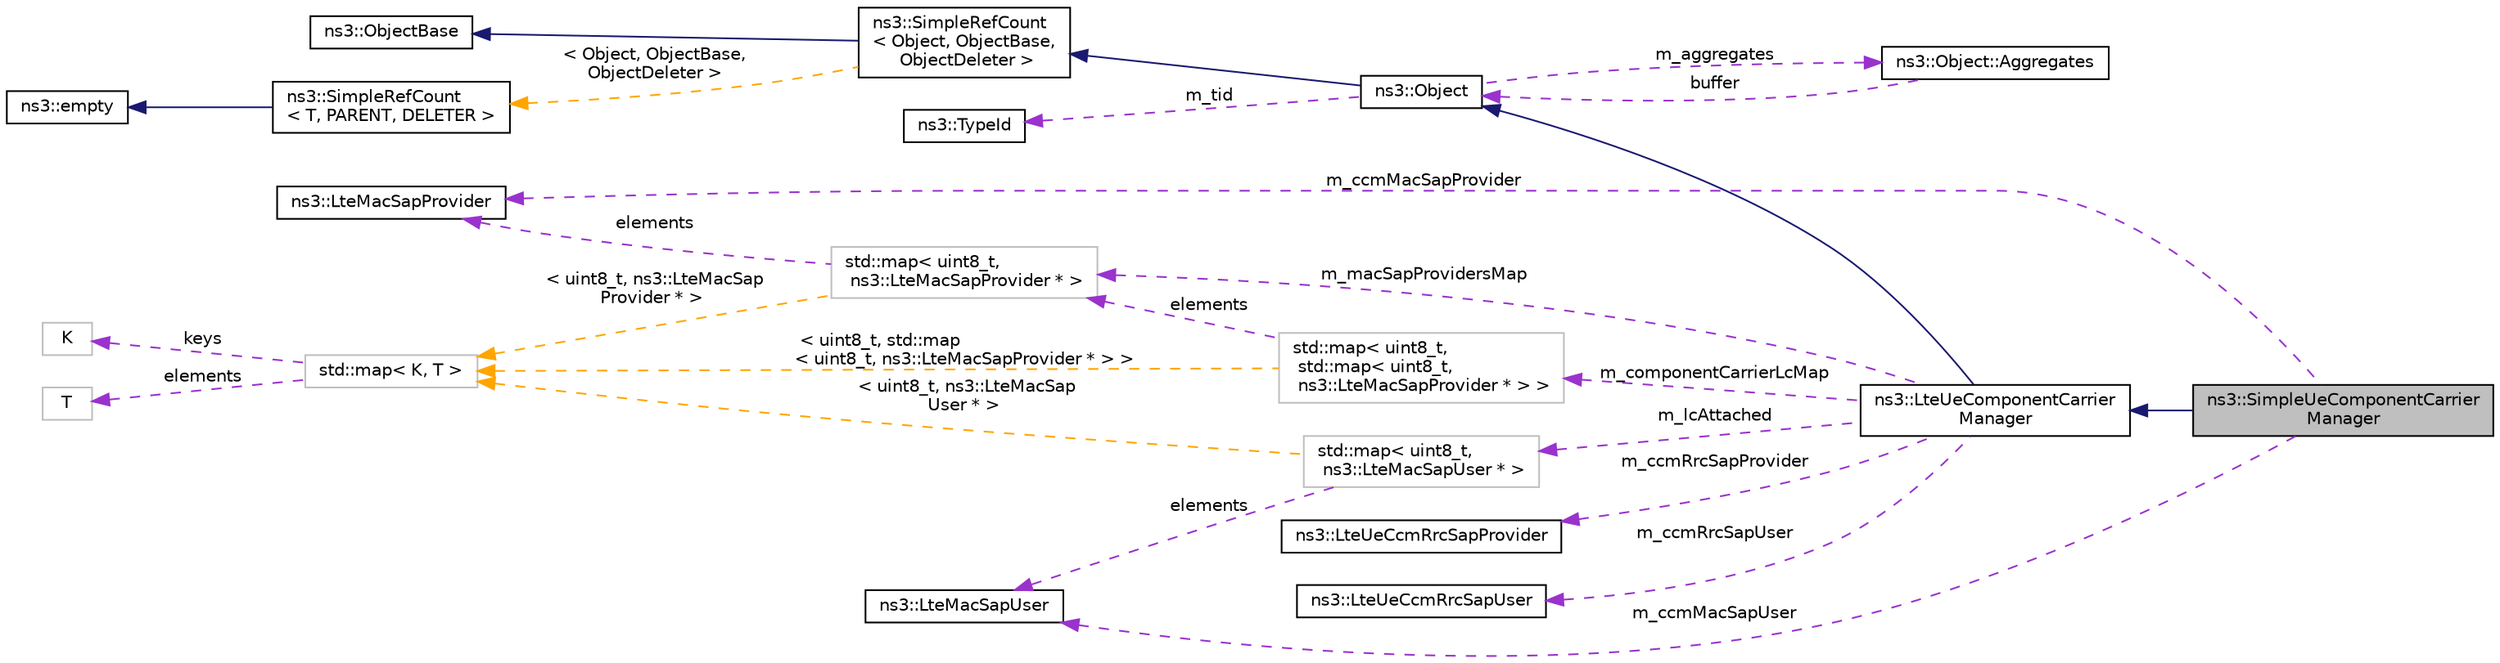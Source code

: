 digraph "ns3::SimpleUeComponentCarrierManager"
{
 // LATEX_PDF_SIZE
  edge [fontname="Helvetica",fontsize="10",labelfontname="Helvetica",labelfontsize="10"];
  node [fontname="Helvetica",fontsize="10",shape=record];
  rankdir="LR";
  Node1 [label="ns3::SimpleUeComponentCarrier\lManager",height=0.2,width=0.4,color="black", fillcolor="grey75", style="filled", fontcolor="black",tooltip="Component carrier manager implementation which simply does nothing."];
  Node2 -> Node1 [dir="back",color="midnightblue",fontsize="10",style="solid",fontname="Helvetica"];
  Node2 [label="ns3::LteUeComponentCarrier\lManager",height=0.2,width=0.4,color="black", fillcolor="white", style="filled",URL="$classns3_1_1_lte_ue_component_carrier_manager.html",tooltip="The abstract base class of a Component Carrier Manager* for UE that operates using the component carr..."];
  Node3 -> Node2 [dir="back",color="midnightblue",fontsize="10",style="solid",fontname="Helvetica"];
  Node3 [label="ns3::Object",height=0.2,width=0.4,color="black", fillcolor="white", style="filled",URL="$classns3_1_1_object.html",tooltip="A base class which provides memory management and object aggregation."];
  Node4 -> Node3 [dir="back",color="midnightblue",fontsize="10",style="solid",fontname="Helvetica"];
  Node4 [label="ns3::SimpleRefCount\l\< Object, ObjectBase,\l ObjectDeleter \>",height=0.2,width=0.4,color="black", fillcolor="white", style="filled",URL="$classns3_1_1_simple_ref_count.html",tooltip=" "];
  Node5 -> Node4 [dir="back",color="midnightblue",fontsize="10",style="solid",fontname="Helvetica"];
  Node5 [label="ns3::ObjectBase",height=0.2,width=0.4,color="black", fillcolor="white", style="filled",URL="$classns3_1_1_object_base.html",tooltip="Anchor the ns-3 type and attribute system."];
  Node6 -> Node4 [dir="back",color="orange",fontsize="10",style="dashed",label=" \< Object, ObjectBase,\l ObjectDeleter \>" ,fontname="Helvetica"];
  Node6 [label="ns3::SimpleRefCount\l\< T, PARENT, DELETER \>",height=0.2,width=0.4,color="black", fillcolor="white", style="filled",URL="$classns3_1_1_simple_ref_count.html",tooltip="A template-based reference counting class."];
  Node7 -> Node6 [dir="back",color="midnightblue",fontsize="10",style="solid",fontname="Helvetica"];
  Node7 [label="ns3::empty",height=0.2,width=0.4,color="black", fillcolor="white", style="filled",URL="$classns3_1_1empty.html",tooltip="make Callback use a separate empty type"];
  Node8 -> Node3 [dir="back",color="darkorchid3",fontsize="10",style="dashed",label=" m_tid" ,fontname="Helvetica"];
  Node8 [label="ns3::TypeId",height=0.2,width=0.4,color="black", fillcolor="white", style="filled",URL="$classns3_1_1_type_id.html",tooltip="a unique identifier for an interface."];
  Node9 -> Node3 [dir="back",color="darkorchid3",fontsize="10",style="dashed",label=" m_aggregates" ,fontname="Helvetica"];
  Node9 [label="ns3::Object::Aggregates",height=0.2,width=0.4,color="black", fillcolor="white", style="filled",URL="$structns3_1_1_object_1_1_aggregates.html",tooltip="The list of Objects aggregated to this one."];
  Node3 -> Node9 [dir="back",color="darkorchid3",fontsize="10",style="dashed",label=" buffer" ,fontname="Helvetica"];
  Node10 -> Node2 [dir="back",color="darkorchid3",fontsize="10",style="dashed",label=" m_macSapProvidersMap" ,fontname="Helvetica"];
  Node10 [label="std::map\< uint8_t,\l ns3::LteMacSapProvider * \>",height=0.2,width=0.4,color="grey75", fillcolor="white", style="filled",tooltip=" "];
  Node11 -> Node10 [dir="back",color="darkorchid3",fontsize="10",style="dashed",label=" elements" ,fontname="Helvetica"];
  Node11 [label="ns3::LteMacSapProvider",height=0.2,width=0.4,color="black", fillcolor="white", style="filled",URL="$classns3_1_1_lte_mac_sap_provider.html",tooltip="Service Access Point (SAP) offered by the MAC to the RLC See Femto Forum MAC Scheduler Interface Spec..."];
  Node12 -> Node10 [dir="back",color="orange",fontsize="10",style="dashed",label=" \< uint8_t, ns3::LteMacSap\lProvider * \>" ,fontname="Helvetica"];
  Node12 [label="std::map\< K, T \>",height=0.2,width=0.4,color="grey75", fillcolor="white", style="filled",tooltip=" "];
  Node13 -> Node12 [dir="back",color="darkorchid3",fontsize="10",style="dashed",label=" keys" ,fontname="Helvetica"];
  Node13 [label="K",height=0.2,width=0.4,color="grey75", fillcolor="white", style="filled",tooltip=" "];
  Node14 -> Node12 [dir="back",color="darkorchid3",fontsize="10",style="dashed",label=" elements" ,fontname="Helvetica"];
  Node14 [label="T",height=0.2,width=0.4,color="grey75", fillcolor="white", style="filled",tooltip=" "];
  Node15 -> Node2 [dir="back",color="darkorchid3",fontsize="10",style="dashed",label=" m_ccmRrcSapProvider" ,fontname="Helvetica"];
  Node15 [label="ns3::LteUeCcmRrcSapProvider",height=0.2,width=0.4,color="black", fillcolor="white", style="filled",URL="$classns3_1_1_lte_ue_ccm_rrc_sap_provider.html",tooltip="Service Access Point (SAP) offered by the UE component carrier manager to the UE RRC."];
  Node16 -> Node2 [dir="back",color="darkorchid3",fontsize="10",style="dashed",label=" m_ccmRrcSapUser" ,fontname="Helvetica"];
  Node16 [label="ns3::LteUeCcmRrcSapUser",height=0.2,width=0.4,color="black", fillcolor="white", style="filled",URL="$classns3_1_1_lte_ue_ccm_rrc_sap_user.html",tooltip="Service Access Point (SAP) offered by the UE RRC to the UE CCM."];
  Node17 -> Node2 [dir="back",color="darkorchid3",fontsize="10",style="dashed",label=" m_lcAttached" ,fontname="Helvetica"];
  Node17 [label="std::map\< uint8_t,\l ns3::LteMacSapUser * \>",height=0.2,width=0.4,color="grey75", fillcolor="white", style="filled",tooltip=" "];
  Node18 -> Node17 [dir="back",color="darkorchid3",fontsize="10",style="dashed",label=" elements" ,fontname="Helvetica"];
  Node18 [label="ns3::LteMacSapUser",height=0.2,width=0.4,color="black", fillcolor="white", style="filled",URL="$classns3_1_1_lte_mac_sap_user.html",tooltip="Service Access Point (SAP) offered by the MAC to the RLC See Femto Forum MAC Scheduler Interface Spec..."];
  Node12 -> Node17 [dir="back",color="orange",fontsize="10",style="dashed",label=" \< uint8_t, ns3::LteMacSap\lUser * \>" ,fontname="Helvetica"];
  Node19 -> Node2 [dir="back",color="darkorchid3",fontsize="10",style="dashed",label=" m_componentCarrierLcMap" ,fontname="Helvetica"];
  Node19 [label="std::map\< uint8_t,\l std::map\< uint8_t,\l ns3::LteMacSapProvider * \> \>",height=0.2,width=0.4,color="grey75", fillcolor="white", style="filled",tooltip=" "];
  Node10 -> Node19 [dir="back",color="darkorchid3",fontsize="10",style="dashed",label=" elements" ,fontname="Helvetica"];
  Node12 -> Node19 [dir="back",color="orange",fontsize="10",style="dashed",label=" \< uint8_t, std::map\l\< uint8_t, ns3::LteMacSapProvider * \> \>" ,fontname="Helvetica"];
  Node18 -> Node1 [dir="back",color="darkorchid3",fontsize="10",style="dashed",label=" m_ccmMacSapUser" ,fontname="Helvetica"];
  Node11 -> Node1 [dir="back",color="darkorchid3",fontsize="10",style="dashed",label=" m_ccmMacSapProvider" ,fontname="Helvetica"];
}
